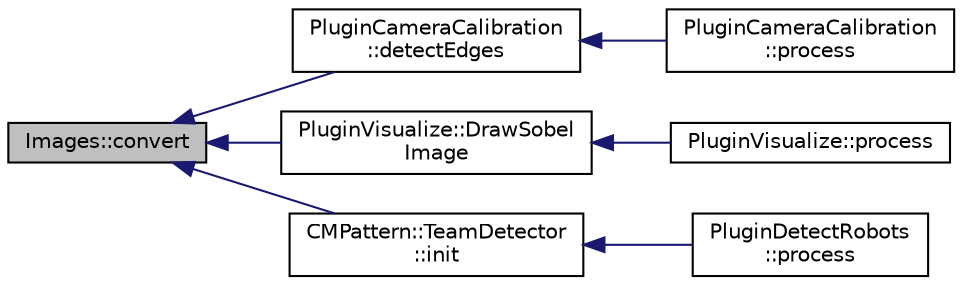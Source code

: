 digraph "Images::convert"
{
 // INTERACTIVE_SVG=YES
  edge [fontname="Helvetica",fontsize="10",labelfontname="Helvetica",labelfontsize="10"];
  node [fontname="Helvetica",fontsize="10",shape=record];
  rankdir="LR";
  Node1 [label="Images::convert",height=0.2,width=0.4,color="black", fillcolor="grey75", style="filled", fontcolor="black"];
  Node1 -> Node2 [dir="back",color="midnightblue",fontsize="10",style="solid",fontname="Helvetica"];
  Node2 [label="PluginCameraCalibration\l::detectEdges",height=0.2,width=0.4,color="black", fillcolor="white", style="filled",URL="$d7/de5/class_plugin_camera_calibration.html#ad1b96969290257b3b52107f15bcd9ad7"];
  Node2 -> Node3 [dir="back",color="midnightblue",fontsize="10",style="solid",fontname="Helvetica"];
  Node3 [label="PluginCameraCalibration\l::process",height=0.2,width=0.4,color="black", fillcolor="white", style="filled",URL="$d7/de5/class_plugin_camera_calibration.html#a23662c330318774c564d6ff792aa07b1"];
  Node1 -> Node4 [dir="back",color="midnightblue",fontsize="10",style="solid",fontname="Helvetica"];
  Node4 [label="PluginVisualize::DrawSobel\lImage",height=0.2,width=0.4,color="black", fillcolor="white", style="filled",URL="$db/d09/class_plugin_visualize.html#a94da5f2591ec69c468d05bf59853fefe"];
  Node4 -> Node5 [dir="back",color="midnightblue",fontsize="10",style="solid",fontname="Helvetica"];
  Node5 [label="PluginVisualize::process",height=0.2,width=0.4,color="black", fillcolor="white", style="filled",URL="$db/d09/class_plugin_visualize.html#a9fb83c5f31f4ad6205bada831b2547c0"];
  Node1 -> Node6 [dir="back",color="midnightblue",fontsize="10",style="solid",fontname="Helvetica"];
  Node6 [label="CMPattern::TeamDetector\l::init",height=0.2,width=0.4,color="black", fillcolor="white", style="filled",URL="$d2/dbb/class_c_m_pattern_1_1_team_detector.html#a2fec71a2c4f6e948c8ed879c95734b3f"];
  Node6 -> Node7 [dir="back",color="midnightblue",fontsize="10",style="solid",fontname="Helvetica"];
  Node7 [label="PluginDetectRobots\l::process",height=0.2,width=0.4,color="black", fillcolor="white", style="filled",URL="$de/d27/class_plugin_detect_robots.html#adcea998497d6d8c3de23ec75f993d3dc"];
}
